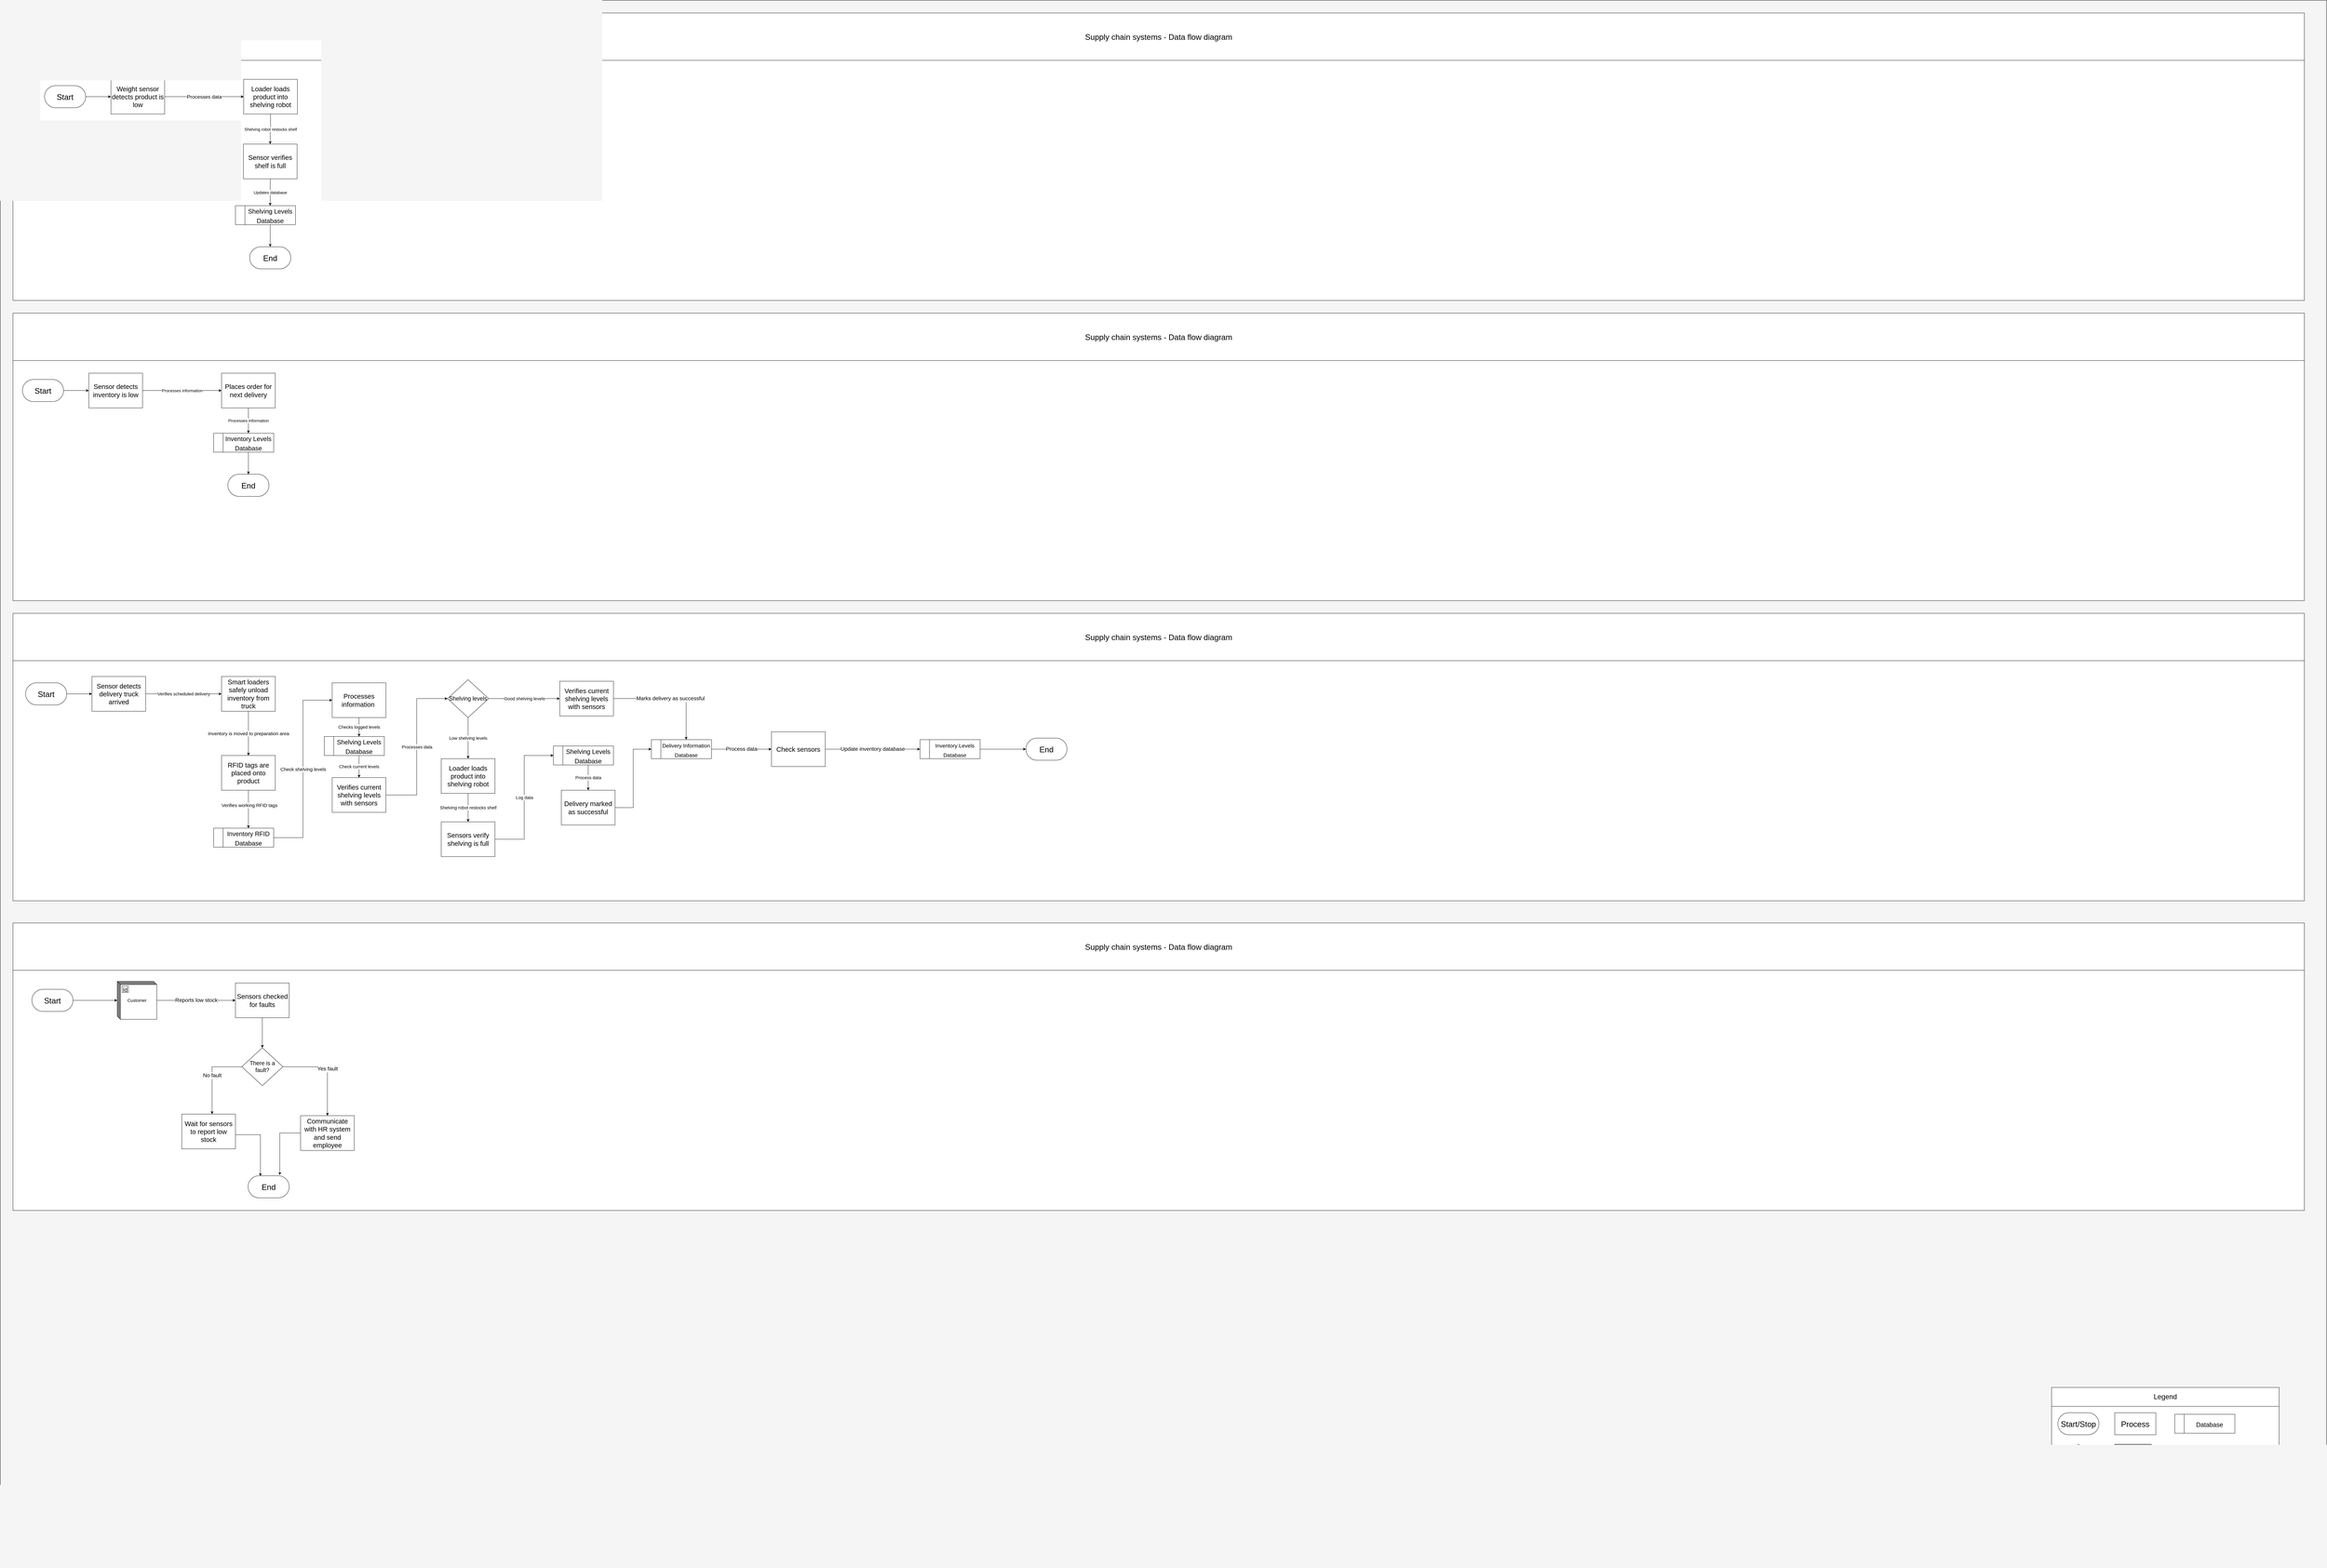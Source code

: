 <mxfile version="20.3.0" type="device"><diagram id="qA6QkWrWJfZU_lJfQVM_" name="Page-1"><mxGraphModel dx="6741" dy="4577" grid="1" gridSize="10" guides="1" tooltips="1" connect="1" arrows="1" fold="1" page="1" pageScale="1" pageWidth="850" pageHeight="1100" math="0" shadow="0"><root><mxCell id="0"/><mxCell id="1" parent="0"/><mxCell id="ZQzsubPOnFU6merqUv8--1" value="" style="rounded=0;whiteSpace=wrap;html=1;fillColor=#F5F5F5;movable=0;" parent="1" vertex="1"><mxGeometry x="-270" y="-520" width="7360" height="4960" as="geometry"/></mxCell><mxCell id="A50uifyIEQekfGtZB1gm-22" value="" style="rounded=0;whiteSpace=wrap;html=1;" parent="1" vertex="1"><mxGeometry x="-230" y="-480" width="7250" height="910" as="geometry"/></mxCell><mxCell id="A50uifyIEQekfGtZB1gm-23" value="&lt;font style=&quot;font-size: 25px;&quot;&gt;Supply chain systems - Data flow diagram&lt;br style=&quot;font-size: 25px;&quot;&gt;&lt;/font&gt;" style="rounded=0;whiteSpace=wrap;html=1;fontSize=25;" parent="1" vertex="1"><mxGeometry x="-230" y="-480" width="7250" height="150" as="geometry"/></mxCell><mxCell id="y0a1p3nj7cBD9j42C_fT-1" style="edgeStyle=orthogonalEdgeStyle;rounded=0;orthogonalLoop=1;jettySize=auto;html=1;" edge="1" parent="1" source="9ZYDAtiGobSrE47-rpG3-19" target="9ZYDAtiGobSrE47-rpG3-39"><mxGeometry relative="1" as="geometry"/></mxCell><mxCell id="9ZYDAtiGobSrE47-rpG3-19" value="Start" style="html=1;dashed=0;whitespace=wrap;shape=mxgraph.dfd.start;fontSize=25;whiteSpace=wrap;" parent="1" vertex="1"><mxGeometry x="-130" y="-250" width="130" height="70" as="geometry"/></mxCell><mxCell id="y0a1p3nj7cBD9j42C_fT-3" value="&lt;font style=&quot;font-size: 16px;&quot;&gt;Processes data&lt;/font&gt;" style="edgeStyle=orthogonalEdgeStyle;rounded=0;orthogonalLoop=1;jettySize=auto;html=1;" edge="1" parent="1" source="9ZYDAtiGobSrE47-rpG3-39" target="y0a1p3nj7cBD9j42C_fT-2"><mxGeometry relative="1" as="geometry"/></mxCell><mxCell id="9ZYDAtiGobSrE47-rpG3-39" value="Weight sensor detects product is low" style="html=1;dashed=0;whitespace=wrap;fontSize=21;whiteSpace=wrap;" parent="1" vertex="1"><mxGeometry x="80" y="-270" width="170" height="110" as="geometry"/></mxCell><mxCell id="9ZYDAtiGobSrE47-rpG3-117" value="" style="group" parent="1" vertex="1" connectable="0"><mxGeometry x="6220" y="3870" width="720" height="440" as="geometry"/></mxCell><mxCell id="CGzpWcM65TlzdtiVWTrb-66" value="" style="rounded=0;whiteSpace=wrap;html=1;fontSize=22;" parent="9ZYDAtiGobSrE47-rpG3-117" vertex="1"><mxGeometry width="720" height="440" as="geometry"/></mxCell><mxCell id="9ZYDAtiGobSrE47-rpG3-1" value="Start/Stop" style="html=1;dashed=0;whitespace=wrap;shape=mxgraph.dfd.start;fontSize=25;whiteSpace=wrap;" parent="9ZYDAtiGobSrE47-rpG3-117" vertex="1"><mxGeometry x="20" y="80" width="130" height="70" as="geometry"/></mxCell><mxCell id="9ZYDAtiGobSrE47-rpG3-2" value="Process" style="html=1;dashed=0;whitespace=wrap;fontSize=25;whiteSpace=wrap;" parent="9ZYDAtiGobSrE47-rpG3-117" vertex="1"><mxGeometry x="200" y="80" width="130" height="70" as="geometry"/></mxCell><mxCell id="9ZYDAtiGobSrE47-rpG3-12" value="Decision" style="shape=rhombus;html=1;dashed=0;whitespace=wrap;perimeter=rhombusPerimeter;fontSize=18;whiteSpace=wrap;" parent="9ZYDAtiGobSrE47-rpG3-117" vertex="1"><mxGeometry x="20" y="180" width="130" height="120" as="geometry"/></mxCell><mxCell id="9ZYDAtiGobSrE47-rpG3-13" value="External entity" style="html=1;dashed=0;whitespace=wrap;shape=mxgraph.dfd.externalEntity;fontSize=15;whiteSpace=wrap;" parent="9ZYDAtiGobSrE47-rpG3-117" vertex="1"><mxGeometry x="200" y="180" width="125" height="120" as="geometry"/></mxCell><mxCell id="9ZYDAtiGobSrE47-rpG3-14" value="Id" style="autosize=1;part=1;resizable=0;strokeColor=inherit;fillColor=inherit;gradientColor=inherit;fontSize=18;" parent="9ZYDAtiGobSrE47-rpG3-13" vertex="1"><mxGeometry width="20" height="20" relative="1" as="geometry"><mxPoint x="15" y="15" as="offset"/></mxGeometry></mxCell><mxCell id="9ZYDAtiGobSrE47-rpG3-34" value="Legend" style="rounded=0;whiteSpace=wrap;html=1;fontSize=22;" parent="9ZYDAtiGobSrE47-rpG3-117" vertex="1"><mxGeometry width="720" height="60" as="geometry"/></mxCell><mxCell id="9ZYDAtiGobSrE47-rpG3-96" value="Indicates loop" style="html=1;dashed=0;whitespace=wrap;shape=mxgraph.dfd.loop;fontSize=17;" parent="9ZYDAtiGobSrE47-rpG3-117" vertex="1"><mxGeometry x="415" y="220" width="130" height="60" as="geometry"/></mxCell><mxCell id="cyos9Y0byqFPmLhtmCqM-1" value="Database" style="group;fontSize=25;verticalAlign=middle;fillColor=default;strokeColor=default;dashed=0;whiteSpace=wrap;" parent="9ZYDAtiGobSrE47-rpG3-117" vertex="1" connectable="0"><mxGeometry x="390" y="85" width="190" height="60" as="geometry"/></mxCell><mxCell id="cyos9Y0byqFPmLhtmCqM-2" value="" style="html=1;dashed=0;whitespace=wrap;shape=mxgraph.dfd.dataStoreID;align=left;spacingLeft=3;points=[[0,0],[0.5,0],[1,0],[0,0.5],[1,0.5],[0,1],[0.5,1],[1,1]];fontSize=25;whiteSpace=wrap;" parent="cyos9Y0byqFPmLhtmCqM-1" vertex="1"><mxGeometry width="190" height="60" as="geometry"/></mxCell><mxCell id="cyos9Y0byqFPmLhtmCqM-3" value="&lt;span style=&quot;font-size: 20px;&quot;&gt;Database&lt;/span&gt;" style="html=1;dashed=0;whitespace=wrap;fontSize=25;whiteSpace=wrap;" parent="cyos9Y0byqFPmLhtmCqM-1" vertex="1"><mxGeometry x="30" width="160" height="60" as="geometry"/></mxCell><mxCell id="cyos9Y0byqFPmLhtmCqM-4" value="Process" style="html=1;dashed=0;whitespace=wrap;fontSize=25;whiteSpace=wrap;" parent="9ZYDAtiGobSrE47-rpG3-117" vertex="1"><mxGeometry x="200" y="80" width="130" height="70" as="geometry"/></mxCell><mxCell id="cyos9Y0byqFPmLhtmCqM-5" value="External entity" style="html=1;dashed=0;whitespace=wrap;shape=mxgraph.dfd.externalEntity;fontSize=15;whiteSpace=wrap;" parent="9ZYDAtiGobSrE47-rpG3-117" vertex="1"><mxGeometry x="200" y="180" width="125" height="120" as="geometry"/></mxCell><mxCell id="cyos9Y0byqFPmLhtmCqM-6" value="Id" style="autosize=1;part=1;resizable=0;strokeColor=inherit;fillColor=inherit;gradientColor=inherit;fontSize=18;" parent="cyos9Y0byqFPmLhtmCqM-5" vertex="1"><mxGeometry width="20" height="20" relative="1" as="geometry"><mxPoint x="15" y="15" as="offset"/></mxGeometry></mxCell><mxCell id="cyos9Y0byqFPmLhtmCqM-7" value="Decision" style="shape=rhombus;html=1;dashed=0;whitespace=wrap;perimeter=rhombusPerimeter;fontSize=18;whiteSpace=wrap;" parent="9ZYDAtiGobSrE47-rpG3-117" vertex="1"><mxGeometry x="20" y="180" width="130" height="120" as="geometry"/></mxCell><mxCell id="cyos9Y0byqFPmLhtmCqM-8" value="Process" style="html=1;dashed=0;whitespace=wrap;fontSize=25;whiteSpace=wrap;" parent="9ZYDAtiGobSrE47-rpG3-117" vertex="1"><mxGeometry x="200" y="80" width="130" height="70" as="geometry"/></mxCell><mxCell id="cyos9Y0byqFPmLhtmCqM-9" value="External entity" style="html=1;dashed=0;whitespace=wrap;shape=mxgraph.dfd.externalEntity;fontSize=15;whiteSpace=wrap;" parent="9ZYDAtiGobSrE47-rpG3-117" vertex="1"><mxGeometry x="200" y="180" width="125" height="120" as="geometry"/></mxCell><mxCell id="cyos9Y0byqFPmLhtmCqM-10" value="Id" style="autosize=1;part=1;resizable=0;strokeColor=inherit;fillColor=inherit;gradientColor=inherit;fontSize=18;" parent="cyos9Y0byqFPmLhtmCqM-9" vertex="1"><mxGeometry width="20" height="20" relative="1" as="geometry"><mxPoint x="15" y="15" as="offset"/></mxGeometry></mxCell><mxCell id="cyos9Y0byqFPmLhtmCqM-11" value="Decision" style="shape=rhombus;html=1;dashed=0;whitespace=wrap;perimeter=rhombusPerimeter;fontSize=18;whiteSpace=wrap;" parent="9ZYDAtiGobSrE47-rpG3-117" vertex="1"><mxGeometry x="20" y="180" width="130" height="120" as="geometry"/></mxCell><mxCell id="cyos9Y0byqFPmLhtmCqM-12" value="Database" style="group;fontSize=25;verticalAlign=middle;fillColor=default;strokeColor=default;dashed=0;whiteSpace=wrap;" parent="9ZYDAtiGobSrE47-rpG3-117" vertex="1" connectable="0"><mxGeometry x="390" y="85" width="190" height="60" as="geometry"/></mxCell><mxCell id="cyos9Y0byqFPmLhtmCqM-13" value="" style="html=1;dashed=0;whitespace=wrap;shape=mxgraph.dfd.dataStoreID;align=left;spacingLeft=3;points=[[0,0],[0.5,0],[1,0],[0,0.5],[1,0.5],[0,1],[0.5,1],[1,1]];fontSize=25;whiteSpace=wrap;" parent="cyos9Y0byqFPmLhtmCqM-12" vertex="1"><mxGeometry width="190" height="60" as="geometry"/></mxCell><mxCell id="cyos9Y0byqFPmLhtmCqM-14" value="&lt;span style=&quot;font-size: 20px;&quot;&gt;Database&lt;/span&gt;" style="html=1;dashed=0;whitespace=wrap;fontSize=25;whiteSpace=wrap;" parent="cyos9Y0byqFPmLhtmCqM-12" vertex="1"><mxGeometry x="30" width="160" height="60" as="geometry"/></mxCell><mxCell id="cyos9Y0byqFPmLhtmCqM-15" value="Indicates loop" style="html=1;dashed=0;whitespace=wrap;shape=mxgraph.dfd.loop;fontSize=17;" parent="9ZYDAtiGobSrE47-rpG3-117" vertex="1"><mxGeometry x="415" y="220" width="130" height="60" as="geometry"/></mxCell><mxCell id="cyos9Y0byqFPmLhtmCqM-16" value="Process" style="html=1;dashed=0;whitespace=wrap;fontSize=25;whiteSpace=wrap;" parent="9ZYDAtiGobSrE47-rpG3-117" vertex="1"><mxGeometry x="200" y="80" width="130" height="70" as="geometry"/></mxCell><mxCell id="cyos9Y0byqFPmLhtmCqM-17" value="External entity" style="html=1;dashed=0;whitespace=wrap;shape=mxgraph.dfd.externalEntity;fontSize=15;whiteSpace=wrap;" parent="9ZYDAtiGobSrE47-rpG3-117" vertex="1"><mxGeometry x="200" y="180" width="125" height="120" as="geometry"/></mxCell><mxCell id="cyos9Y0byqFPmLhtmCqM-18" value="Id" style="autosize=1;part=1;resizable=0;strokeColor=inherit;fillColor=inherit;gradientColor=inherit;fontSize=18;" parent="cyos9Y0byqFPmLhtmCqM-17" vertex="1"><mxGeometry width="20" height="20" relative="1" as="geometry"><mxPoint x="15" y="15" as="offset"/></mxGeometry></mxCell><mxCell id="cyos9Y0byqFPmLhtmCqM-19" value="Decision" style="shape=rhombus;html=1;dashed=0;whitespace=wrap;perimeter=rhombusPerimeter;fontSize=18;whiteSpace=wrap;" parent="9ZYDAtiGobSrE47-rpG3-117" vertex="1"><mxGeometry x="20" y="180" width="130" height="120" as="geometry"/></mxCell><mxCell id="cyos9Y0byqFPmLhtmCqM-20" value="Database" style="group;fontSize=25;verticalAlign=middle;fillColor=default;strokeColor=default;dashed=0;whiteSpace=wrap;" parent="9ZYDAtiGobSrE47-rpG3-117" vertex="1" connectable="0"><mxGeometry x="390" y="85" width="190" height="60" as="geometry"/></mxCell><mxCell id="cyos9Y0byqFPmLhtmCqM-21" value="" style="html=1;dashed=0;whitespace=wrap;shape=mxgraph.dfd.dataStoreID;align=left;spacingLeft=3;points=[[0,0],[0.5,0],[1,0],[0,0.5],[1,0.5],[0,1],[0.5,1],[1,1]];fontSize=25;whiteSpace=wrap;" parent="cyos9Y0byqFPmLhtmCqM-20" vertex="1"><mxGeometry width="190" height="60" as="geometry"/></mxCell><mxCell id="cyos9Y0byqFPmLhtmCqM-22" value="&lt;span style=&quot;font-size: 20px;&quot;&gt;Database&lt;/span&gt;" style="html=1;dashed=0;whitespace=wrap;fontSize=25;whiteSpace=wrap;" parent="cyos9Y0byqFPmLhtmCqM-20" vertex="1"><mxGeometry x="30" width="160" height="60" as="geometry"/></mxCell><mxCell id="cyos9Y0byqFPmLhtmCqM-23" value="Indicates loop" style="html=1;dashed=0;whitespace=wrap;shape=mxgraph.dfd.loop;fontSize=17;" parent="9ZYDAtiGobSrE47-rpG3-117" vertex="1"><mxGeometry x="415" y="220" width="130" height="60" as="geometry"/></mxCell><mxCell id="9ZYDAtiGobSrE47-rpG3-123" value="Cameras verify customer still in store" style="edgeStyle=orthogonalEdgeStyle;rounded=0;orthogonalLoop=1;jettySize=auto;html=1;entryX=0;entryY=0;entryDx=67.5;entryDy=120.0;entryPerimeter=0;fontSize=14;" parent="1" edge="1"><mxGeometry relative="1" as="geometry"><Array as="points"><mxPoint x="2970" y="370"/><mxPoint x="1718" y="370"/></Array><mxPoint x="1717.5" y="120" as="targetPoint"/></mxGeometry></mxCell><mxCell id="9ZYDAtiGobSrE47-rpG3-146" value="Compares with database" style="edgeStyle=orthogonalEdgeStyle;rounded=0;orthogonalLoop=1;jettySize=auto;html=1;entryX=0;entryY=0.5;entryDx=0;entryDy=0;fontSize=12;" parent="1" edge="1"><mxGeometry relative="1" as="geometry"><Array as="points"><mxPoint x="3565" y="360"/><mxPoint x="4120" y="360"/><mxPoint x="4120" y="-210"/></Array><mxPoint x="3565.2" y="250" as="sourcePoint"/></mxGeometry></mxCell><mxCell id="nl6_gnOa3KijEa3hcD02-23" value="Database" style="group;fontSize=25;verticalAlign=middle;fillColor=default;strokeColor=default;dashed=0;whiteSpace=wrap;" parent="1" vertex="1" connectable="0"><mxGeometry x="474" y="130" width="190" height="60" as="geometry"/></mxCell><mxCell id="nl6_gnOa3KijEa3hcD02-24" value="" style="html=1;dashed=0;whitespace=wrap;shape=mxgraph.dfd.dataStoreID;align=left;spacingLeft=3;points=[[0,0],[0.5,0],[1,0],[0,0.5],[1,0.5],[0,1],[0.5,1],[1,1]];fontSize=25;whiteSpace=wrap;" parent="nl6_gnOa3KijEa3hcD02-23" vertex="1"><mxGeometry width="190" height="60" as="geometry"/></mxCell><mxCell id="nl6_gnOa3KijEa3hcD02-25" value="&lt;font style=&quot;font-size: 20px;&quot;&gt;Shelving Levels Database&lt;/font&gt;" style="html=1;dashed=0;whitespace=wrap;fontSize=25;whiteSpace=wrap;" parent="nl6_gnOa3KijEa3hcD02-23" vertex="1"><mxGeometry x="30" width="160" height="60" as="geometry"/></mxCell><mxCell id="y0a1p3nj7cBD9j42C_fT-5" value="&lt;font style=&quot;font-size: 13px;&quot;&gt;Shelving robot restocks shelf&lt;/font&gt;" style="edgeStyle=orthogonalEdgeStyle;rounded=0;orthogonalLoop=1;jettySize=auto;html=1;strokeWidth=1;fontSize=11;" edge="1" parent="1" source="y0a1p3nj7cBD9j42C_fT-2" target="y0a1p3nj7cBD9j42C_fT-4"><mxGeometry relative="1" as="geometry"/></mxCell><mxCell id="y0a1p3nj7cBD9j42C_fT-2" value="Loader loads product into shelving robot" style="html=1;dashed=0;whitespace=wrap;fontSize=21;whiteSpace=wrap;" vertex="1" parent="1"><mxGeometry x="500" y="-270" width="170" height="110" as="geometry"/></mxCell><mxCell id="y0a1p3nj7cBD9j42C_fT-6" value="Updates database" style="edgeStyle=orthogonalEdgeStyle;rounded=0;orthogonalLoop=1;jettySize=auto;html=1;strokeWidth=1;fontSize=13;" edge="1" parent="1" source="y0a1p3nj7cBD9j42C_fT-4" target="nl6_gnOa3KijEa3hcD02-25"><mxGeometry relative="1" as="geometry"/></mxCell><mxCell id="y0a1p3nj7cBD9j42C_fT-4" value="Sensor verifies shelf is full" style="html=1;dashed=0;whitespace=wrap;fontSize=21;whiteSpace=wrap;" vertex="1" parent="1"><mxGeometry x="499" y="-65" width="170" height="110" as="geometry"/></mxCell><mxCell id="y0a1p3nj7cBD9j42C_fT-7" value="End" style="html=1;dashed=0;whitespace=wrap;shape=mxgraph.dfd.start;fontSize=25;whiteSpace=wrap;" vertex="1" parent="1"><mxGeometry x="519" y="260" width="130" height="70" as="geometry"/></mxCell><mxCell id="y0a1p3nj7cBD9j42C_fT-8" style="edgeStyle=orthogonalEdgeStyle;rounded=0;orthogonalLoop=1;jettySize=auto;html=1;strokeWidth=1;fontSize=13;" edge="1" parent="1" source="nl6_gnOa3KijEa3hcD02-25" target="y0a1p3nj7cBD9j42C_fT-7"><mxGeometry relative="1" as="geometry"/></mxCell><mxCell id="y0a1p3nj7cBD9j42C_fT-9" value="" style="rounded=0;whiteSpace=wrap;html=1;" vertex="1" parent="1"><mxGeometry x="-230" y="470" width="7250" height="910" as="geometry"/></mxCell><mxCell id="y0a1p3nj7cBD9j42C_fT-10" value="&lt;font style=&quot;font-size: 25px;&quot;&gt;Supply chain systems - Data flow diagram&lt;br style=&quot;font-size: 25px;&quot;&gt;&lt;/font&gt;" style="rounded=0;whiteSpace=wrap;html=1;fontSize=25;" vertex="1" parent="1"><mxGeometry x="-230" y="470" width="7250" height="150" as="geometry"/></mxCell><mxCell id="y0a1p3nj7cBD9j42C_fT-15" style="edgeStyle=orthogonalEdgeStyle;rounded=0;orthogonalLoop=1;jettySize=auto;html=1;strokeWidth=1;fontSize=13;" edge="1" parent="1" source="y0a1p3nj7cBD9j42C_fT-11" target="y0a1p3nj7cBD9j42C_fT-12"><mxGeometry relative="1" as="geometry"/></mxCell><mxCell id="y0a1p3nj7cBD9j42C_fT-11" value="Start" style="html=1;dashed=0;whitespace=wrap;shape=mxgraph.dfd.start;fontSize=25;whiteSpace=wrap;" vertex="1" parent="1"><mxGeometry x="-200" y="680" width="130" height="70" as="geometry"/></mxCell><mxCell id="y0a1p3nj7cBD9j42C_fT-14" value="Processes information" style="edgeStyle=orthogonalEdgeStyle;rounded=0;orthogonalLoop=1;jettySize=auto;html=1;strokeWidth=1;fontSize=13;" edge="1" parent="1" source="y0a1p3nj7cBD9j42C_fT-12" target="y0a1p3nj7cBD9j42C_fT-13"><mxGeometry relative="1" as="geometry"/></mxCell><mxCell id="y0a1p3nj7cBD9j42C_fT-12" value="Sensor detects inventory is low" style="html=1;dashed=0;whitespace=wrap;fontSize=21;whiteSpace=wrap;" vertex="1" parent="1"><mxGeometry x="10" y="660" width="170" height="110" as="geometry"/></mxCell><mxCell id="y0a1p3nj7cBD9j42C_fT-20" value="Processes information" style="edgeStyle=orthogonalEdgeStyle;rounded=0;orthogonalLoop=1;jettySize=auto;html=1;strokeWidth=1;fontSize=13;" edge="1" parent="1" source="y0a1p3nj7cBD9j42C_fT-13" target="y0a1p3nj7cBD9j42C_fT-18"><mxGeometry relative="1" as="geometry"/></mxCell><mxCell id="y0a1p3nj7cBD9j42C_fT-13" value="Places order for next delivery" style="html=1;dashed=0;whitespace=wrap;fontSize=21;whiteSpace=wrap;" vertex="1" parent="1"><mxGeometry x="430" y="660" width="170" height="110" as="geometry"/></mxCell><mxCell id="y0a1p3nj7cBD9j42C_fT-16" value="Database" style="group;fontSize=25;verticalAlign=middle;fillColor=default;strokeColor=default;dashed=0;whiteSpace=wrap;" vertex="1" connectable="0" parent="1"><mxGeometry x="405" y="850" width="190" height="60" as="geometry"/></mxCell><mxCell id="y0a1p3nj7cBD9j42C_fT-17" value="" style="html=1;dashed=0;whitespace=wrap;shape=mxgraph.dfd.dataStoreID;align=left;spacingLeft=3;points=[[0,0],[0.5,0],[1,0],[0,0.5],[1,0.5],[0,1],[0.5,1],[1,1]];fontSize=25;whiteSpace=wrap;" vertex="1" parent="y0a1p3nj7cBD9j42C_fT-16"><mxGeometry width="190" height="60" as="geometry"/></mxCell><mxCell id="y0a1p3nj7cBD9j42C_fT-18" value="&lt;font style=&quot;font-size: 20px;&quot;&gt;Inventory Levels Database&lt;/font&gt;" style="html=1;dashed=0;whitespace=wrap;fontSize=25;whiteSpace=wrap;" vertex="1" parent="y0a1p3nj7cBD9j42C_fT-16"><mxGeometry x="30" width="160" height="60" as="geometry"/></mxCell><mxCell id="y0a1p3nj7cBD9j42C_fT-19" value="End" style="html=1;dashed=0;whitespace=wrap;shape=mxgraph.dfd.start;fontSize=25;whiteSpace=wrap;" vertex="1" parent="1"><mxGeometry x="450" y="980" width="130" height="70" as="geometry"/></mxCell><mxCell id="y0a1p3nj7cBD9j42C_fT-21" style="edgeStyle=orthogonalEdgeStyle;rounded=0;orthogonalLoop=1;jettySize=auto;html=1;strokeWidth=1;fontSize=13;" edge="1" parent="1" source="y0a1p3nj7cBD9j42C_fT-18" target="y0a1p3nj7cBD9j42C_fT-19"><mxGeometry relative="1" as="geometry"/></mxCell><mxCell id="y0a1p3nj7cBD9j42C_fT-22" value="" style="rounded=0;whiteSpace=wrap;html=1;" vertex="1" parent="1"><mxGeometry x="-230" y="1420" width="7250" height="910" as="geometry"/></mxCell><mxCell id="y0a1p3nj7cBD9j42C_fT-23" value="&lt;font style=&quot;font-size: 25px;&quot;&gt;Supply chain systems - Data flow diagram&lt;br style=&quot;font-size: 25px;&quot;&gt;&lt;/font&gt;" style="rounded=0;whiteSpace=wrap;html=1;fontSize=25;" vertex="1" parent="1"><mxGeometry x="-230" y="1420" width="7250" height="150" as="geometry"/></mxCell><mxCell id="y0a1p3nj7cBD9j42C_fT-26" style="edgeStyle=orthogonalEdgeStyle;rounded=0;orthogonalLoop=1;jettySize=auto;html=1;strokeWidth=1;fontSize=13;" edge="1" parent="1" source="y0a1p3nj7cBD9j42C_fT-24" target="y0a1p3nj7cBD9j42C_fT-25"><mxGeometry relative="1" as="geometry"/></mxCell><mxCell id="y0a1p3nj7cBD9j42C_fT-24" value="Start" style="html=1;dashed=0;whitespace=wrap;shape=mxgraph.dfd.start;fontSize=25;whiteSpace=wrap;" vertex="1" parent="1"><mxGeometry x="-190" y="1640" width="130" height="70" as="geometry"/></mxCell><mxCell id="y0a1p3nj7cBD9j42C_fT-28" value="&lt;font style=&quot;font-size: 14px;&quot;&gt;Verifies scheduled delivery&lt;/font&gt;" style="edgeStyle=orthogonalEdgeStyle;rounded=0;orthogonalLoop=1;jettySize=auto;html=1;strokeWidth=1;fontSize=13;" edge="1" parent="1" source="y0a1p3nj7cBD9j42C_fT-25" target="y0a1p3nj7cBD9j42C_fT-27"><mxGeometry relative="1" as="geometry"/></mxCell><mxCell id="y0a1p3nj7cBD9j42C_fT-25" value="Sensor detects delivery truck arrived" style="html=1;dashed=0;whitespace=wrap;fontSize=21;whiteSpace=wrap;" vertex="1" parent="1"><mxGeometry x="20" y="1620" width="170" height="110" as="geometry"/></mxCell><mxCell id="y0a1p3nj7cBD9j42C_fT-30" value="&lt;font style=&quot;font-size: 15px;&quot;&gt;Inventory is moved to preparation area&lt;/font&gt;" style="edgeStyle=orthogonalEdgeStyle;rounded=0;orthogonalLoop=1;jettySize=auto;html=1;strokeWidth=1;fontSize=13;" edge="1" parent="1" source="y0a1p3nj7cBD9j42C_fT-27" target="y0a1p3nj7cBD9j42C_fT-29"><mxGeometry relative="1" as="geometry"/></mxCell><mxCell id="y0a1p3nj7cBD9j42C_fT-27" value="Smart loaders safely unload inventory from truck" style="html=1;dashed=0;whitespace=wrap;fontSize=21;whiteSpace=wrap;" vertex="1" parent="1"><mxGeometry x="430" y="1620" width="170" height="110" as="geometry"/></mxCell><mxCell id="y0a1p3nj7cBD9j42C_fT-34" style="edgeStyle=orthogonalEdgeStyle;rounded=0;orthogonalLoop=1;jettySize=auto;html=1;strokeWidth=1;fontSize=15;" edge="1" parent="1" source="y0a1p3nj7cBD9j42C_fT-29" target="y0a1p3nj7cBD9j42C_fT-33"><mxGeometry relative="1" as="geometry"/></mxCell><mxCell id="y0a1p3nj7cBD9j42C_fT-35" value="Verifies working RFID tags" style="edgeLabel;html=1;align=center;verticalAlign=middle;resizable=0;points=[];fontSize=15;" vertex="1" connectable="0" parent="y0a1p3nj7cBD9j42C_fT-34"><mxGeometry x="-0.221" y="3" relative="1" as="geometry"><mxPoint as="offset"/></mxGeometry></mxCell><mxCell id="y0a1p3nj7cBD9j42C_fT-29" value="RFID tags are placed onto product" style="html=1;dashed=0;whitespace=wrap;fontSize=21;whiteSpace=wrap;" vertex="1" parent="1"><mxGeometry x="430" y="1870" width="170" height="110" as="geometry"/></mxCell><mxCell id="y0a1p3nj7cBD9j42C_fT-31" value="Database" style="group;fontSize=25;verticalAlign=middle;fillColor=default;strokeColor=default;dashed=0;whiteSpace=wrap;" vertex="1" connectable="0" parent="1"><mxGeometry x="405" y="2100" width="190" height="60" as="geometry"/></mxCell><mxCell id="y0a1p3nj7cBD9j42C_fT-32" value="" style="html=1;dashed=0;whitespace=wrap;shape=mxgraph.dfd.dataStoreID;align=left;spacingLeft=3;points=[[0,0],[0.5,0],[1,0],[0,0.5],[1,0.5],[0,1],[0.5,1],[1,1]];fontSize=25;whiteSpace=wrap;" vertex="1" parent="y0a1p3nj7cBD9j42C_fT-31"><mxGeometry width="190" height="60" as="geometry"/></mxCell><mxCell id="y0a1p3nj7cBD9j42C_fT-33" value="&lt;font style=&quot;font-size: 20px;&quot;&gt;Inventory RFID Database&lt;/font&gt;" style="html=1;dashed=0;whitespace=wrap;fontSize=25;whiteSpace=wrap;" vertex="1" parent="y0a1p3nj7cBD9j42C_fT-31"><mxGeometry x="30" width="160" height="60" as="geometry"/></mxCell><mxCell id="y0a1p3nj7cBD9j42C_fT-37" value="Check shelving levels" style="edgeStyle=orthogonalEdgeStyle;rounded=0;orthogonalLoop=1;jettySize=auto;html=1;entryX=0;entryY=0.5;entryDx=0;entryDy=0;strokeWidth=1;fontSize=15;" edge="1" parent="1" source="y0a1p3nj7cBD9j42C_fT-33" target="y0a1p3nj7cBD9j42C_fT-38"><mxGeometry relative="1" as="geometry"><mxPoint x="820" y="1700" as="targetPoint"/></mxGeometry></mxCell><mxCell id="y0a1p3nj7cBD9j42C_fT-43" value="Checks logged levels" style="edgeStyle=orthogonalEdgeStyle;rounded=0;orthogonalLoop=1;jettySize=auto;html=1;strokeWidth=1;fontSize=14;" edge="1" parent="1" source="y0a1p3nj7cBD9j42C_fT-38" target="y0a1p3nj7cBD9j42C_fT-42"><mxGeometry relative="1" as="geometry"/></mxCell><mxCell id="y0a1p3nj7cBD9j42C_fT-38" value="Processes information&amp;nbsp;" style="html=1;dashed=0;whitespace=wrap;fontSize=21;whiteSpace=wrap;" vertex="1" parent="1"><mxGeometry x="780" y="1640" width="170" height="110" as="geometry"/></mxCell><mxCell id="y0a1p3nj7cBD9j42C_fT-40" value="Database" style="group;fontSize=25;verticalAlign=middle;fillColor=default;strokeColor=default;dashed=0;whiteSpace=wrap;" vertex="1" connectable="0" parent="1"><mxGeometry x="755" y="1810" width="190" height="60" as="geometry"/></mxCell><mxCell id="y0a1p3nj7cBD9j42C_fT-41" value="" style="html=1;dashed=0;whitespace=wrap;shape=mxgraph.dfd.dataStoreID;align=left;spacingLeft=3;points=[[0,0],[0.5,0],[1,0],[0,0.5],[1,0.5],[0,1],[0.5,1],[1,1]];fontSize=25;whiteSpace=wrap;" vertex="1" parent="y0a1p3nj7cBD9j42C_fT-40"><mxGeometry width="190" height="60" as="geometry"/></mxCell><mxCell id="y0a1p3nj7cBD9j42C_fT-42" value="&lt;span style=&quot;font-size: 20px;&quot;&gt;Shelving Levels Database&lt;/span&gt;" style="html=1;dashed=0;whitespace=wrap;fontSize=25;whiteSpace=wrap;" vertex="1" parent="y0a1p3nj7cBD9j42C_fT-40"><mxGeometry x="30" width="160" height="60" as="geometry"/></mxCell><mxCell id="y0a1p3nj7cBD9j42C_fT-48" value="Processes data" style="edgeStyle=orthogonalEdgeStyle;rounded=0;orthogonalLoop=1;jettySize=auto;html=1;entryX=0;entryY=0.5;entryDx=0;entryDy=0;strokeWidth=1;fontSize=14;" edge="1" parent="1" source="y0a1p3nj7cBD9j42C_fT-44" target="y0a1p3nj7cBD9j42C_fT-47"><mxGeometry relative="1" as="geometry"/></mxCell><mxCell id="y0a1p3nj7cBD9j42C_fT-44" value="Verifies current shelving levels with sensors" style="html=1;dashed=0;whitespace=wrap;fontSize=21;whiteSpace=wrap;" vertex="1" parent="1"><mxGeometry x="780" y="1940" width="170" height="110" as="geometry"/></mxCell><mxCell id="y0a1p3nj7cBD9j42C_fT-45" value="Check current levels" style="edgeStyle=orthogonalEdgeStyle;rounded=0;orthogonalLoop=1;jettySize=auto;html=1;strokeWidth=1;fontSize=14;" edge="1" parent="1" source="y0a1p3nj7cBD9j42C_fT-42" target="y0a1p3nj7cBD9j42C_fT-44"><mxGeometry relative="1" as="geometry"/></mxCell><mxCell id="y0a1p3nj7cBD9j42C_fT-50" value="Low shelving levels" style="edgeStyle=orthogonalEdgeStyle;rounded=0;orthogonalLoop=1;jettySize=auto;html=1;strokeWidth=1;fontSize=14;" edge="1" parent="1" source="y0a1p3nj7cBD9j42C_fT-47" target="y0a1p3nj7cBD9j42C_fT-49"><mxGeometry relative="1" as="geometry"/></mxCell><mxCell id="y0a1p3nj7cBD9j42C_fT-52" value="Good shelving levels" style="edgeStyle=orthogonalEdgeStyle;rounded=0;orthogonalLoop=1;jettySize=auto;html=1;strokeWidth=1;fontSize=14;" edge="1" parent="1" source="y0a1p3nj7cBD9j42C_fT-47" target="y0a1p3nj7cBD9j42C_fT-51"><mxGeometry relative="1" as="geometry"/></mxCell><mxCell id="y0a1p3nj7cBD9j42C_fT-47" value="Shelving levels" style="shape=rhombus;html=1;dashed=0;whitespace=wrap;perimeter=rhombusPerimeter;fontSize=18;whiteSpace=wrap;" vertex="1" parent="1"><mxGeometry x="1145" y="1630" width="130" height="120" as="geometry"/></mxCell><mxCell id="y0a1p3nj7cBD9j42C_fT-54" value="Shelving robot restocks shelf" style="edgeStyle=orthogonalEdgeStyle;rounded=0;orthogonalLoop=1;jettySize=auto;html=1;strokeWidth=1;fontSize=14;" edge="1" parent="1" source="y0a1p3nj7cBD9j42C_fT-49" target="y0a1p3nj7cBD9j42C_fT-53"><mxGeometry relative="1" as="geometry"/></mxCell><mxCell id="y0a1p3nj7cBD9j42C_fT-49" value="Loader loads product into shelving robot" style="html=1;dashed=0;whitespace=wrap;fontSize=21;whiteSpace=wrap;" vertex="1" parent="1"><mxGeometry x="1125" y="1880" width="170" height="110" as="geometry"/></mxCell><mxCell id="y0a1p3nj7cBD9j42C_fT-67" value="Marks delivery as successful" style="edgeStyle=orthogonalEdgeStyle;rounded=0;orthogonalLoop=1;jettySize=auto;html=1;strokeWidth=1;fontSize=17;" edge="1" parent="1" source="y0a1p3nj7cBD9j42C_fT-51" target="y0a1p3nj7cBD9j42C_fT-62"><mxGeometry relative="1" as="geometry"/></mxCell><mxCell id="y0a1p3nj7cBD9j42C_fT-51" value="Verifies current shelving levels with sensors" style="html=1;dashed=0;whitespace=wrap;fontSize=21;whiteSpace=wrap;" vertex="1" parent="1"><mxGeometry x="1500" y="1635" width="170" height="110" as="geometry"/></mxCell><mxCell id="y0a1p3nj7cBD9j42C_fT-58" value="Log data" style="edgeStyle=orthogonalEdgeStyle;rounded=0;orthogonalLoop=1;jettySize=auto;html=1;entryX=0;entryY=0.5;entryDx=0;entryDy=0;strokeWidth=1;fontSize=14;" edge="1" parent="1" source="y0a1p3nj7cBD9j42C_fT-53" target="y0a1p3nj7cBD9j42C_fT-56"><mxGeometry relative="1" as="geometry"/></mxCell><mxCell id="y0a1p3nj7cBD9j42C_fT-53" value="Sensors verify shelving is full" style="html=1;dashed=0;whitespace=wrap;fontSize=21;whiteSpace=wrap;" vertex="1" parent="1"><mxGeometry x="1125" y="2080" width="170" height="110" as="geometry"/></mxCell><mxCell id="y0a1p3nj7cBD9j42C_fT-55" value="Database" style="group;fontSize=25;verticalAlign=middle;fillColor=default;strokeColor=default;dashed=0;whiteSpace=wrap;" vertex="1" connectable="0" parent="1"><mxGeometry x="1480" y="1840" width="190" height="60" as="geometry"/></mxCell><mxCell id="y0a1p3nj7cBD9j42C_fT-56" value="" style="html=1;dashed=0;whitespace=wrap;shape=mxgraph.dfd.dataStoreID;align=left;spacingLeft=3;points=[[0,0],[0.5,0],[1,0],[0,0.5],[1,0.5],[0,1],[0.5,1],[1,1]];fontSize=25;whiteSpace=wrap;" vertex="1" parent="y0a1p3nj7cBD9j42C_fT-55"><mxGeometry width="190" height="60" as="geometry"/></mxCell><mxCell id="y0a1p3nj7cBD9j42C_fT-57" value="&lt;span style=&quot;font-size: 20px;&quot;&gt;Shelving Levels Database&lt;/span&gt;" style="html=1;dashed=0;whitespace=wrap;fontSize=25;whiteSpace=wrap;" vertex="1" parent="y0a1p3nj7cBD9j42C_fT-55"><mxGeometry x="30" width="160" height="60" as="geometry"/></mxCell><mxCell id="y0a1p3nj7cBD9j42C_fT-60" value="Database" style="group;fontSize=25;verticalAlign=middle;fillColor=default;strokeColor=default;dashed=0;whiteSpace=wrap;" vertex="1" connectable="0" parent="1"><mxGeometry x="1790" y="1820" width="190" height="60" as="geometry"/></mxCell><mxCell id="y0a1p3nj7cBD9j42C_fT-61" value="" style="html=1;dashed=0;whitespace=wrap;shape=mxgraph.dfd.dataStoreID;align=left;spacingLeft=3;points=[[0,0],[0.5,0],[1,0],[0,0.5],[1,0.5],[0,1],[0.5,1],[1,1]];fontSize=25;whiteSpace=wrap;" vertex="1" parent="y0a1p3nj7cBD9j42C_fT-60"><mxGeometry width="190" height="60" as="geometry"/></mxCell><mxCell id="y0a1p3nj7cBD9j42C_fT-62" value="&lt;span style=&quot;font-size: 17px;&quot;&gt;Delivery Information Database&lt;/span&gt;" style="html=1;dashed=0;whitespace=wrap;fontSize=25;whiteSpace=wrap;" vertex="1" parent="y0a1p3nj7cBD9j42C_fT-60"><mxGeometry x="30" width="160" height="60" as="geometry"/></mxCell><mxCell id="y0a1p3nj7cBD9j42C_fT-66" style="edgeStyle=orthogonalEdgeStyle;rounded=0;orthogonalLoop=1;jettySize=auto;html=1;entryX=0;entryY=0.5;entryDx=0;entryDy=0;strokeWidth=1;fontSize=17;" edge="1" parent="1" source="y0a1p3nj7cBD9j42C_fT-63" target="y0a1p3nj7cBD9j42C_fT-61"><mxGeometry relative="1" as="geometry"/></mxCell><mxCell id="y0a1p3nj7cBD9j42C_fT-63" value="Delivery marked as successful" style="html=1;dashed=0;whitespace=wrap;fontSize=21;whiteSpace=wrap;" vertex="1" parent="1"><mxGeometry x="1505" y="1980" width="170" height="110" as="geometry"/></mxCell><mxCell id="y0a1p3nj7cBD9j42C_fT-64" value="Process data" style="edgeStyle=orthogonalEdgeStyle;rounded=0;orthogonalLoop=1;jettySize=auto;html=1;strokeWidth=1;fontSize=14;" edge="1" parent="1" source="y0a1p3nj7cBD9j42C_fT-57" target="y0a1p3nj7cBD9j42C_fT-63"><mxGeometry relative="1" as="geometry"/></mxCell><mxCell id="y0a1p3nj7cBD9j42C_fT-73" value="Update inventory database" style="edgeStyle=orthogonalEdgeStyle;rounded=0;orthogonalLoop=1;jettySize=auto;html=1;entryX=0;entryY=0.5;entryDx=0;entryDy=0;strokeWidth=1;fontSize=17;" edge="1" parent="1" source="y0a1p3nj7cBD9j42C_fT-68" target="y0a1p3nj7cBD9j42C_fT-71"><mxGeometry relative="1" as="geometry"/></mxCell><mxCell id="y0a1p3nj7cBD9j42C_fT-68" value="Check sensors" style="html=1;dashed=0;whitespace=wrap;fontSize=21;whiteSpace=wrap;" vertex="1" parent="1"><mxGeometry x="2170" y="1795" width="170" height="110" as="geometry"/></mxCell><mxCell id="y0a1p3nj7cBD9j42C_fT-69" value="Process data" style="edgeStyle=orthogonalEdgeStyle;rounded=0;orthogonalLoop=1;jettySize=auto;html=1;strokeWidth=1;fontSize=17;" edge="1" parent="1" source="y0a1p3nj7cBD9j42C_fT-62" target="y0a1p3nj7cBD9j42C_fT-68"><mxGeometry relative="1" as="geometry"/></mxCell><mxCell id="y0a1p3nj7cBD9j42C_fT-70" value="Database" style="group;fontSize=25;verticalAlign=middle;fillColor=default;strokeColor=default;dashed=0;whiteSpace=wrap;" vertex="1" connectable="0" parent="1"><mxGeometry x="2640" y="1820" width="190" height="60" as="geometry"/></mxCell><mxCell id="y0a1p3nj7cBD9j42C_fT-71" value="" style="html=1;dashed=0;whitespace=wrap;shape=mxgraph.dfd.dataStoreID;align=left;spacingLeft=3;points=[[0,0],[0.5,0],[1,0],[0,0.5],[1,0.5],[0,1],[0.5,1],[1,1]];fontSize=25;whiteSpace=wrap;" vertex="1" parent="y0a1p3nj7cBD9j42C_fT-70"><mxGeometry width="190" height="60" as="geometry"/></mxCell><mxCell id="y0a1p3nj7cBD9j42C_fT-72" value="&lt;span style=&quot;font-size: 17px;&quot;&gt;Inventory Levels Database&lt;/span&gt;" style="html=1;dashed=0;whitespace=wrap;fontSize=25;whiteSpace=wrap;" vertex="1" parent="y0a1p3nj7cBD9j42C_fT-70"><mxGeometry x="30" width="160" height="60" as="geometry"/></mxCell><mxCell id="y0a1p3nj7cBD9j42C_fT-74" value="End" style="html=1;dashed=0;whitespace=wrap;shape=mxgraph.dfd.start;fontSize=25;whiteSpace=wrap;" vertex="1" parent="1"><mxGeometry x="2975" y="1815" width="130" height="70" as="geometry"/></mxCell><mxCell id="y0a1p3nj7cBD9j42C_fT-76" style="edgeStyle=orthogonalEdgeStyle;rounded=0;orthogonalLoop=1;jettySize=auto;html=1;strokeWidth=1;fontSize=17;" edge="1" parent="1" source="y0a1p3nj7cBD9j42C_fT-72" target="y0a1p3nj7cBD9j42C_fT-74"><mxGeometry relative="1" as="geometry"/></mxCell><mxCell id="y0a1p3nj7cBD9j42C_fT-77" value="" style="rounded=0;whiteSpace=wrap;html=1;" vertex="1" parent="1"><mxGeometry x="-230" y="2400" width="7250" height="910" as="geometry"/></mxCell><mxCell id="y0a1p3nj7cBD9j42C_fT-78" value="&lt;font style=&quot;font-size: 25px;&quot;&gt;Supply chain systems - Data flow diagram&lt;br style=&quot;font-size: 25px;&quot;&gt;&lt;/font&gt;" style="rounded=0;whiteSpace=wrap;html=1;fontSize=25;" vertex="1" parent="1"><mxGeometry x="-230" y="2400" width="7250" height="150" as="geometry"/></mxCell><mxCell id="y0a1p3nj7cBD9j42C_fT-80" style="edgeStyle=orthogonalEdgeStyle;rounded=0;orthogonalLoop=1;jettySize=auto;html=1;strokeWidth=1;fontSize=17;" edge="1" parent="1" source="y0a1p3nj7cBD9j42C_fT-79" target="9ZYDAtiGobSrE47-rpG3-36"><mxGeometry relative="1" as="geometry"/></mxCell><mxCell id="y0a1p3nj7cBD9j42C_fT-79" value="Start" style="html=1;dashed=0;whitespace=wrap;shape=mxgraph.dfd.start;fontSize=25;whiteSpace=wrap;" vertex="1" parent="1"><mxGeometry x="-170" y="2610" width="130" height="70" as="geometry"/></mxCell><mxCell id="y0a1p3nj7cBD9j42C_fT-82" value="Reports low stock" style="edgeStyle=orthogonalEdgeStyle;rounded=0;orthogonalLoop=1;jettySize=auto;html=1;strokeWidth=1;fontSize=17;" edge="1" parent="1" source="9ZYDAtiGobSrE47-rpG3-36" target="y0a1p3nj7cBD9j42C_fT-81"><mxGeometry relative="1" as="geometry"/></mxCell><mxCell id="9ZYDAtiGobSrE47-rpG3-36" value="Customer" style="html=1;dashed=0;whitespace=wrap;shape=mxgraph.dfd.externalEntity;fontSize=14;whiteSpace=wrap;" parent="1" vertex="1"><mxGeometry x="100" y="2585" width="125" height="120" as="geometry"/></mxCell><mxCell id="9ZYDAtiGobSrE47-rpG3-37" value="Id" style="autosize=1;part=1;resizable=0;strokeColor=inherit;fillColor=inherit;gradientColor=inherit;fontSize=18;" parent="9ZYDAtiGobSrE47-rpG3-36" vertex="1"><mxGeometry width="20" height="20" relative="1" as="geometry"><mxPoint x="15" y="15" as="offset"/></mxGeometry></mxCell><mxCell id="y0a1p3nj7cBD9j42C_fT-84" style="edgeStyle=orthogonalEdgeStyle;rounded=0;orthogonalLoop=1;jettySize=auto;html=1;strokeWidth=1;fontSize=17;" edge="1" parent="1" source="y0a1p3nj7cBD9j42C_fT-81" target="y0a1p3nj7cBD9j42C_fT-83"><mxGeometry relative="1" as="geometry"/></mxCell><mxCell id="y0a1p3nj7cBD9j42C_fT-81" value="Sensors checked for faults" style="html=1;dashed=0;whitespace=wrap;fontSize=21;whiteSpace=wrap;" vertex="1" parent="1"><mxGeometry x="474" y="2590" width="170" height="110" as="geometry"/></mxCell><mxCell id="y0a1p3nj7cBD9j42C_fT-86" value="No fault" style="edgeStyle=orthogonalEdgeStyle;rounded=0;orthogonalLoop=1;jettySize=auto;html=1;strokeWidth=1;fontSize=17;" edge="1" parent="1" source="y0a1p3nj7cBD9j42C_fT-83" target="y0a1p3nj7cBD9j42C_fT-85"><mxGeometry relative="1" as="geometry"><Array as="points"><mxPoint x="400" y="2855"/></Array></mxGeometry></mxCell><mxCell id="y0a1p3nj7cBD9j42C_fT-89" value="Yes fault" style="edgeStyle=orthogonalEdgeStyle;rounded=0;orthogonalLoop=1;jettySize=auto;html=1;strokeWidth=1;fontSize=17;" edge="1" parent="1" source="y0a1p3nj7cBD9j42C_fT-83" target="y0a1p3nj7cBD9j42C_fT-88"><mxGeometry relative="1" as="geometry"/></mxCell><mxCell id="y0a1p3nj7cBD9j42C_fT-83" value="There is a fault?" style="shape=rhombus;html=1;dashed=0;whitespace=wrap;perimeter=rhombusPerimeter;fontSize=18;whiteSpace=wrap;" vertex="1" parent="1"><mxGeometry x="494" y="2795" width="130" height="120" as="geometry"/></mxCell><mxCell id="y0a1p3nj7cBD9j42C_fT-90" style="edgeStyle=orthogonalEdgeStyle;rounded=0;orthogonalLoop=1;jettySize=auto;html=1;strokeWidth=1;fontSize=17;entryX=0.297;entryY=0.014;entryDx=0;entryDy=0;entryPerimeter=0;" edge="1" parent="1" source="y0a1p3nj7cBD9j42C_fT-85" target="y0a1p3nj7cBD9j42C_fT-87"><mxGeometry relative="1" as="geometry"><Array as="points"><mxPoint x="553" y="3070"/><mxPoint x="553" y="3190"/></Array></mxGeometry></mxCell><mxCell id="y0a1p3nj7cBD9j42C_fT-85" value="Wait for sensors to report low stock" style="html=1;dashed=0;whitespace=wrap;fontSize=21;whiteSpace=wrap;" vertex="1" parent="1"><mxGeometry x="304" y="3005" width="170" height="110" as="geometry"/></mxCell><mxCell id="y0a1p3nj7cBD9j42C_fT-87" value="End" style="html=1;dashed=0;whitespace=wrap;shape=mxgraph.dfd.start;fontSize=25;whiteSpace=wrap;" vertex="1" parent="1"><mxGeometry x="514" y="3200" width="130" height="70" as="geometry"/></mxCell><mxCell id="y0a1p3nj7cBD9j42C_fT-91" style="edgeStyle=orthogonalEdgeStyle;rounded=0;orthogonalLoop=1;jettySize=auto;html=1;entryX=0.771;entryY=-0.033;entryDx=0;entryDy=0;entryPerimeter=0;strokeWidth=1;fontSize=17;" edge="1" parent="1" source="y0a1p3nj7cBD9j42C_fT-88" target="y0a1p3nj7cBD9j42C_fT-87"><mxGeometry relative="1" as="geometry"/></mxCell><mxCell id="y0a1p3nj7cBD9j42C_fT-88" value="Communicate with HR system and send employee" style="html=1;dashed=0;whitespace=wrap;fontSize=21;whiteSpace=wrap;" vertex="1" parent="1"><mxGeometry x="680" y="3010" width="170" height="110" as="geometry"/></mxCell></root></mxGraphModel></diagram></mxfile>